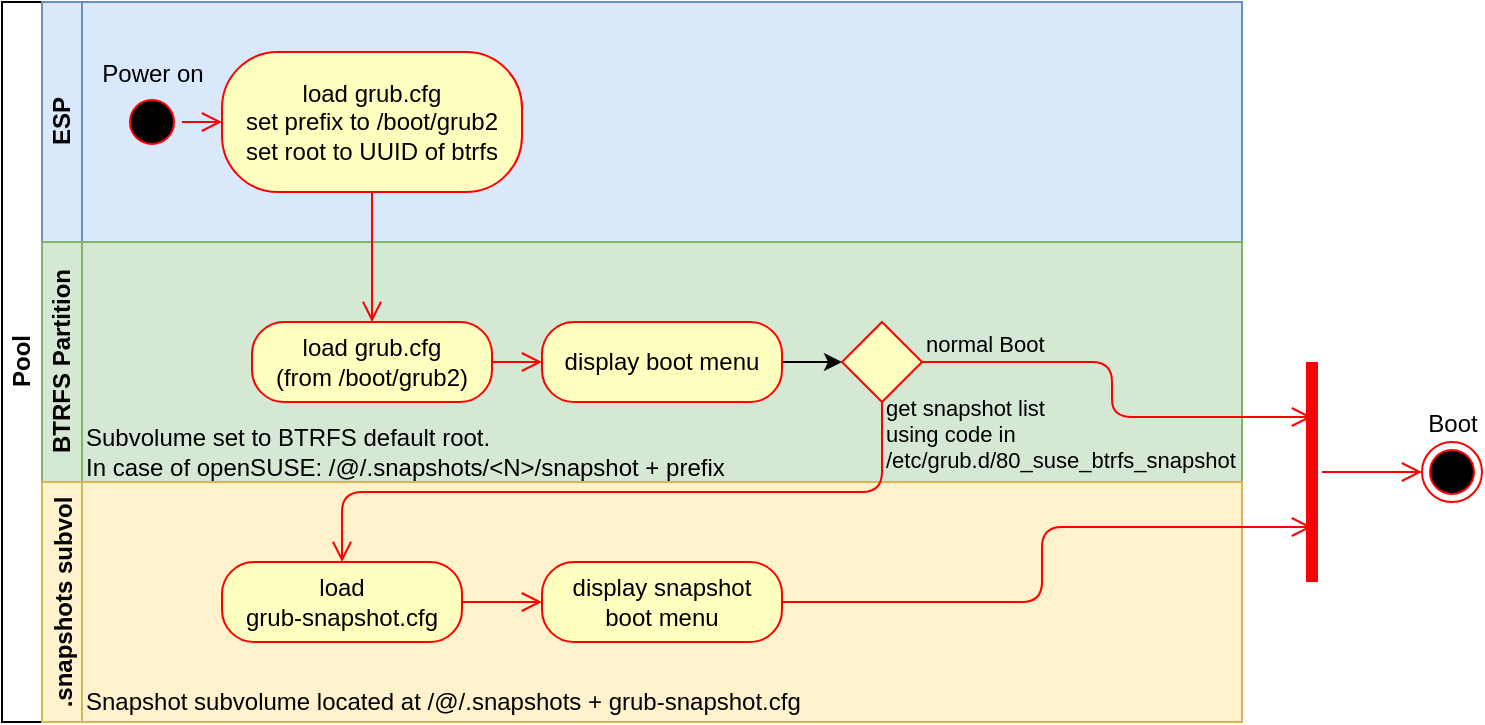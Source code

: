 <mxfile version="14.4.2" type="device"><diagram id="Hd0fVuHcHZlHe3F_H8_l" name="Page-1"><mxGraphModel dx="1088" dy="801" grid="1" gridSize="10" guides="1" tooltips="1" connect="1" arrows="1" fold="1" page="1" pageScale="1" pageWidth="1169" pageHeight="827" math="0" shadow="0"><root><mxCell id="0"/><mxCell id="1" parent="0"/><object label="Pool" id="CDTVBiN2B0yd-JwtEIrn-3"><mxCell style="swimlane;html=1;childLayout=stackLayout;resizeParent=1;resizeParentMax=0;horizontal=0;startSize=20;horizontalStack=0;glass=0;shadow=0;sketch=0;rounded=0;" vertex="1" parent="1"><mxGeometry x="300" y="100" width="620" height="360" as="geometry"/></mxCell></object><mxCell id="CDTVBiN2B0yd-JwtEIrn-4" value="ESP" style="swimlane;html=1;startSize=20;horizontal=0;fillColor=#dae8fc;strokeColor=#6c8ebf;swimlaneFillColor=#DAE8FC;" vertex="1" parent="CDTVBiN2B0yd-JwtEIrn-3"><mxGeometry x="20" width="600" height="120" as="geometry"/></mxCell><mxCell id="CDTVBiN2B0yd-JwtEIrn-8" value="load grub.cfg&lt;br&gt;set prefix to /boot/grub2&lt;br&gt;set root to UUID of btrfs" style="rounded=1;whiteSpace=wrap;html=1;arcSize=40;fontColor=#000000;fillColor=#ffffc0;strokeColor=#ff0000;" vertex="1" parent="CDTVBiN2B0yd-JwtEIrn-4"><mxGeometry x="90" y="25" width="150" height="70" as="geometry"/></mxCell><mxCell id="CDTVBiN2B0yd-JwtEIrn-1" value="Power on&lt;br&gt;" style="ellipse;html=1;shape=startState;fillColor=#000000;strokeColor=#ff0000;labelPosition=center;verticalLabelPosition=top;align=center;verticalAlign=bottom;" vertex="1" parent="CDTVBiN2B0yd-JwtEIrn-4"><mxGeometry x="40" y="45" width="30" height="30" as="geometry"/></mxCell><mxCell id="CDTVBiN2B0yd-JwtEIrn-2" value="" style="edgeStyle=orthogonalEdgeStyle;html=1;verticalAlign=bottom;endArrow=open;endSize=8;strokeColor=#ff0000;entryX=0;entryY=0.5;entryDx=0;entryDy=0;" edge="1" source="CDTVBiN2B0yd-JwtEIrn-1" parent="CDTVBiN2B0yd-JwtEIrn-4" target="CDTVBiN2B0yd-JwtEIrn-8"><mxGeometry relative="1" as="geometry"><mxPoint x="-50" y="65" as="targetPoint"/></mxGeometry></mxCell><mxCell id="CDTVBiN2B0yd-JwtEIrn-5" value="BTRFS Partition" style="swimlane;html=1;startSize=20;horizontal=0;fillColor=#d5e8d4;strokeColor=#82b366;swimlaneFillColor=#D5E8D4;" vertex="1" parent="CDTVBiN2B0yd-JwtEIrn-3"><mxGeometry x="20" y="120" width="600" height="120" as="geometry"><mxRectangle x="20" y="120" width="460" height="20" as="alternateBounds"/></mxGeometry></mxCell><mxCell id="CDTVBiN2B0yd-JwtEIrn-10" value="load grub.cfg&lt;br&gt;(from /boot/grub2)" style="rounded=1;whiteSpace=wrap;html=1;arcSize=40;fontColor=#000000;fillColor=#ffffc0;strokeColor=#ff0000;" vertex="1" parent="CDTVBiN2B0yd-JwtEIrn-5"><mxGeometry x="105" y="40" width="120" height="40" as="geometry"/></mxCell><mxCell id="CDTVBiN2B0yd-JwtEIrn-11" value="" style="edgeStyle=orthogonalEdgeStyle;html=1;verticalAlign=bottom;endArrow=open;endSize=8;strokeColor=#ff0000;entryX=0;entryY=0.5;entryDx=0;entryDy=0;" edge="1" source="CDTVBiN2B0yd-JwtEIrn-10" parent="CDTVBiN2B0yd-JwtEIrn-5" target="CDTVBiN2B0yd-JwtEIrn-12"><mxGeometry relative="1" as="geometry"><mxPoint x="200" y="60" as="targetPoint"/></mxGeometry></mxCell><mxCell id="CDTVBiN2B0yd-JwtEIrn-20" style="edgeStyle=orthogonalEdgeStyle;rounded=0;orthogonalLoop=1;jettySize=auto;html=1;entryX=0;entryY=0.5;entryDx=0;entryDy=0;" edge="1" parent="CDTVBiN2B0yd-JwtEIrn-5" source="CDTVBiN2B0yd-JwtEIrn-12" target="CDTVBiN2B0yd-JwtEIrn-17"><mxGeometry relative="1" as="geometry"/></mxCell><mxCell id="CDTVBiN2B0yd-JwtEIrn-12" value="display boot menu" style="rounded=1;whiteSpace=wrap;html=1;arcSize=40;fontColor=#000000;fillColor=#ffffc0;strokeColor=#ff0000;" vertex="1" parent="CDTVBiN2B0yd-JwtEIrn-5"><mxGeometry x="250" y="40" width="120" height="40" as="geometry"/></mxCell><mxCell id="CDTVBiN2B0yd-JwtEIrn-15" value="Subvolume set to BTRFS default root. &lt;br&gt;In case of openSUSE: /@/.snapshots/&amp;lt;N&amp;gt;/snapshot + prefix" style="text;html=1;align=left;verticalAlign=middle;resizable=0;points=[];autosize=1;" vertex="1" parent="CDTVBiN2B0yd-JwtEIrn-5"><mxGeometry x="20" y="90" width="330" height="30" as="geometry"/></mxCell><mxCell id="CDTVBiN2B0yd-JwtEIrn-17" value="" style="rhombus;whiteSpace=wrap;html=1;fillColor=#ffffc0;strokeColor=#ff0000;" vertex="1" parent="CDTVBiN2B0yd-JwtEIrn-5"><mxGeometry x="400" y="40" width="40" height="40" as="geometry"/></mxCell><mxCell id="CDTVBiN2B0yd-JwtEIrn-9" value="" style="edgeStyle=orthogonalEdgeStyle;html=1;verticalAlign=bottom;endArrow=open;endSize=8;strokeColor=#ff0000;entryX=0.5;entryY=0;entryDx=0;entryDy=0;align=left;labelBackgroundColor=none;" edge="1" source="CDTVBiN2B0yd-JwtEIrn-8" parent="CDTVBiN2B0yd-JwtEIrn-3" target="CDTVBiN2B0yd-JwtEIrn-10"><mxGeometry relative="1" as="geometry"><mxPoint x="120" y="150" as="targetPoint"/></mxGeometry></mxCell><mxCell id="CDTVBiN2B0yd-JwtEIrn-40" value=".snapshots subvol" style="swimlane;startSize=20;horizontal=0;rounded=0;shadow=0;glass=0;sketch=0;fillColor=#fff2cc;strokeColor=#d6b656;swimlaneFillColor=#FFF2CC;" vertex="1" parent="CDTVBiN2B0yd-JwtEIrn-3"><mxGeometry x="20" y="240" width="600" height="120" as="geometry"/></mxCell><mxCell id="CDTVBiN2B0yd-JwtEIrn-41" value="Snapshot subvolume located at /@/.snapshots + grub-snapshot.cfg" style="text;html=1;align=left;verticalAlign=middle;resizable=0;points=[];autosize=1;" vertex="1" parent="CDTVBiN2B0yd-JwtEIrn-40"><mxGeometry x="20" y="100" width="370" height="20" as="geometry"/></mxCell><mxCell id="CDTVBiN2B0yd-JwtEIrn-42" value="load &lt;br&gt;grub-snapshot.cfg" style="rounded=1;whiteSpace=wrap;html=1;arcSize=40;fontColor=#000000;fillColor=#ffffc0;strokeColor=#ff0000;shadow=0;glass=0;sketch=0;" vertex="1" parent="CDTVBiN2B0yd-JwtEIrn-40"><mxGeometry x="90" y="40" width="120" height="40" as="geometry"/></mxCell><mxCell id="CDTVBiN2B0yd-JwtEIrn-43" value="" style="edgeStyle=orthogonalEdgeStyle;html=1;verticalAlign=bottom;endArrow=open;endSize=8;strokeColor=#ff0000;align=center;" edge="1" source="CDTVBiN2B0yd-JwtEIrn-42" parent="CDTVBiN2B0yd-JwtEIrn-40" target="CDTVBiN2B0yd-JwtEIrn-46"><mxGeometry relative="1" as="geometry"><mxPoint x="250" y="60" as="targetPoint"/></mxGeometry></mxCell><mxCell id="CDTVBiN2B0yd-JwtEIrn-46" value="display snapshot&lt;br&gt;boot menu" style="rounded=1;whiteSpace=wrap;html=1;arcSize=40;fontColor=#000000;fillColor=#ffffc0;strokeColor=#ff0000;shadow=0;glass=0;sketch=0;" vertex="1" parent="CDTVBiN2B0yd-JwtEIrn-40"><mxGeometry x="250" y="40" width="120" height="40" as="geometry"/></mxCell><mxCell id="CDTVBiN2B0yd-JwtEIrn-19" value="get snapshot list&lt;br&gt;using code in&lt;br&gt;/etc/grub.d/80_suse_btrfs_snapshot" style="edgeStyle=orthogonalEdgeStyle;html=1;align=left;verticalAlign=top;endArrow=open;endSize=8;strokeColor=#ff0000;entryX=0.5;entryY=0;entryDx=0;entryDy=0;labelBackgroundColor=none;" edge="1" source="CDTVBiN2B0yd-JwtEIrn-17" parent="CDTVBiN2B0yd-JwtEIrn-3" target="CDTVBiN2B0yd-JwtEIrn-42"><mxGeometry x="-1" y="-10" relative="1" as="geometry"><mxPoint x="70" y="270" as="targetPoint"/><Array as="points"><mxPoint x="440" y="245"/><mxPoint x="170" y="245"/></Array><mxPoint x="10" y="-10" as="offset"/></mxGeometry></mxCell><mxCell id="CDTVBiN2B0yd-JwtEIrn-55" value="" style="shape=line;html=1;strokeWidth=6;strokeColor=#ff0000;rounded=0;shadow=0;glass=0;sketch=0;gradientColor=none;direction=north;" vertex="1" parent="1"><mxGeometry x="950" y="280" width="10" height="110" as="geometry"/></mxCell><mxCell id="CDTVBiN2B0yd-JwtEIrn-56" value="" style="edgeStyle=orthogonalEdgeStyle;html=1;verticalAlign=bottom;endArrow=open;endSize=8;strokeColor=#ff0000;labelBackgroundColor=none;align=center;" edge="1" source="CDTVBiN2B0yd-JwtEIrn-55" parent="1"><mxGeometry relative="1" as="geometry"><mxPoint x="1010" y="335" as="targetPoint"/></mxGeometry></mxCell><mxCell id="CDTVBiN2B0yd-JwtEIrn-18" value="normal Boot" style="edgeStyle=orthogonalEdgeStyle;html=1;align=left;verticalAlign=bottom;endArrow=open;endSize=8;strokeColor=#ff0000;entryX=0.75;entryY=0.5;entryDx=0;entryDy=0;exitX=1;exitY=0.5;exitDx=0;exitDy=0;labelPosition=right;verticalLabelPosition=top;labelBackgroundColor=none;entryPerimeter=0;" edge="1" source="CDTVBiN2B0yd-JwtEIrn-17" parent="1" target="CDTVBiN2B0yd-JwtEIrn-55"><mxGeometry x="-1" relative="1" as="geometry"><mxPoint x="870" y="280" as="targetPoint"/></mxGeometry></mxCell><mxCell id="CDTVBiN2B0yd-JwtEIrn-47" value="" style="edgeStyle=orthogonalEdgeStyle;html=1;verticalAlign=bottom;endArrow=open;endSize=8;strokeColor=#ff0000;align=center;entryX=0.25;entryY=0.5;entryDx=0;entryDy=0;entryPerimeter=0;" edge="1" source="CDTVBiN2B0yd-JwtEIrn-46" parent="1" target="CDTVBiN2B0yd-JwtEIrn-55"><mxGeometry relative="1" as="geometry"><mxPoint x="870" y="400" as="targetPoint"/></mxGeometry></mxCell><mxCell id="CDTVBiN2B0yd-JwtEIrn-57" value="Boot&lt;br&gt;" style="ellipse;html=1;shape=endState;fillColor=#000000;strokeColor=#ff0000;rounded=0;shadow=0;glass=0;sketch=0;labelPosition=center;verticalLabelPosition=top;align=center;verticalAlign=bottom;" vertex="1" parent="1"><mxGeometry x="1010" y="320" width="30" height="30" as="geometry"/></mxCell></root></mxGraphModel></diagram></mxfile>